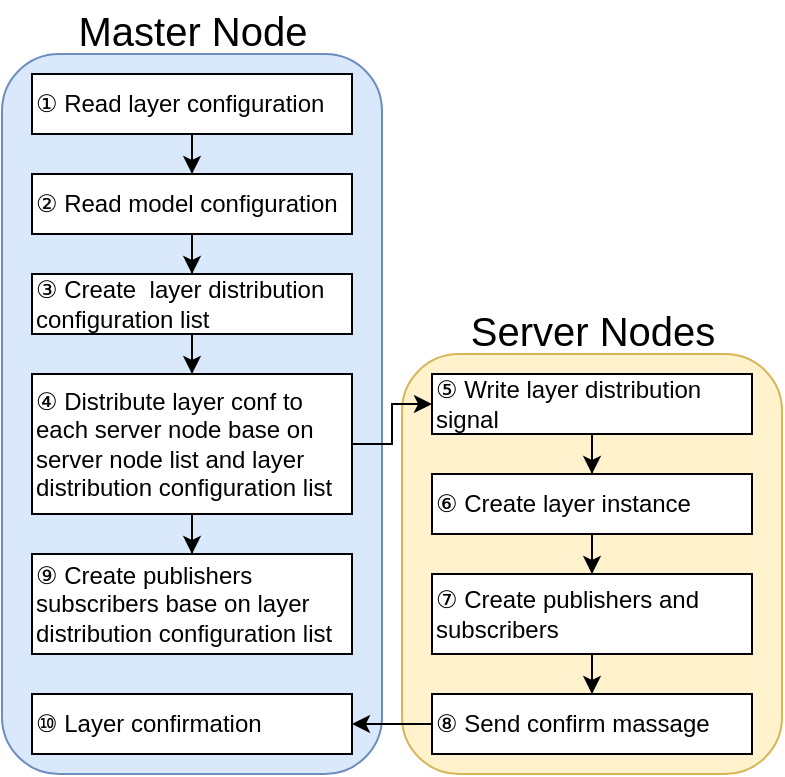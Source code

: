 <mxfile version="21.2.8" type="device">
  <diagram name="Page-1" id="Vn31Phi38d548Jd6JGEV">
    <mxGraphModel dx="1418" dy="820" grid="1" gridSize="10" guides="1" tooltips="1" connect="1" arrows="1" fold="1" page="1" pageScale="1" pageWidth="850" pageHeight="1100" math="0" shadow="0">
      <root>
        <mxCell id="0" />
        <mxCell id="1" parent="0" />
        <mxCell id="HSjvIxSosh0ikxAGgUQO-1" value="" style="rounded=1;whiteSpace=wrap;html=1;fillColor=#dae8fc;strokeColor=#6c8ebf;" parent="1" vertex="1">
          <mxGeometry x="50" y="40" width="190" height="360" as="geometry" />
        </mxCell>
        <mxCell id="HSjvIxSosh0ikxAGgUQO-3" value="" style="rounded=1;whiteSpace=wrap;html=1;fillColor=#fff2cc;strokeColor=#d6b656;" parent="1" vertex="1">
          <mxGeometry x="250" y="190" width="190" height="210" as="geometry" />
        </mxCell>
        <mxCell id="HSjvIxSosh0ikxAGgUQO-4" value="&lt;font style=&quot;font-size: 20px;&quot;&gt;Master Node&lt;/font&gt;" style="text;html=1;strokeColor=none;fillColor=none;align=center;verticalAlign=middle;whiteSpace=wrap;rounded=0;" parent="1" vertex="1">
          <mxGeometry x="82.5" y="13" width="125" height="30" as="geometry" />
        </mxCell>
        <mxCell id="HSjvIxSosh0ikxAGgUQO-5" value="&lt;font style=&quot;font-size: 20px;&quot;&gt;Server Nodes&lt;/font&gt;" style="text;html=1;strokeColor=none;fillColor=none;align=center;verticalAlign=middle;whiteSpace=wrap;rounded=0;" parent="1" vertex="1">
          <mxGeometry x="282.5" y="163" width="125" height="30" as="geometry" />
        </mxCell>
        <mxCell id="dOM9HWIBabcOR5BkwlwP-8" style="edgeStyle=orthogonalEdgeStyle;rounded=0;orthogonalLoop=1;jettySize=auto;html=1;entryX=0.5;entryY=0;entryDx=0;entryDy=0;" parent="1" source="HSjvIxSosh0ikxAGgUQO-7" target="dOM9HWIBabcOR5BkwlwP-1" edge="1">
          <mxGeometry relative="1" as="geometry" />
        </mxCell>
        <mxCell id="HSjvIxSosh0ikxAGgUQO-7" value="&lt;font style=&quot;font-size: 12px;&quot;&gt;①&amp;nbsp;Read layer configuration&lt;/font&gt;" style="rounded=0;whiteSpace=wrap;html=1;align=left;" parent="1" vertex="1">
          <mxGeometry x="65" y="50" width="160" height="30" as="geometry" />
        </mxCell>
        <mxCell id="HSjvIxSosh0ikxAGgUQO-9" value="&lt;font style=&quot;font-size: 12px;&quot;&gt;⑩&amp;nbsp;Layer confirmation&lt;/font&gt;" style="rounded=0;whiteSpace=wrap;html=1;align=left;" parent="1" vertex="1">
          <mxGeometry x="65" y="360" width="160" height="30" as="geometry" />
        </mxCell>
        <mxCell id="dOM9HWIBabcOR5BkwlwP-10" style="edgeStyle=orthogonalEdgeStyle;rounded=0;orthogonalLoop=1;jettySize=auto;html=1;entryX=0.5;entryY=0;entryDx=0;entryDy=0;" parent="1" source="dOM9HWIBabcOR5BkwlwP-1" target="dOM9HWIBabcOR5BkwlwP-2" edge="1">
          <mxGeometry relative="1" as="geometry" />
        </mxCell>
        <mxCell id="dOM9HWIBabcOR5BkwlwP-1" value="&lt;font style=&quot;font-size: 12px;&quot;&gt;②&amp;nbsp;Read model configuration&lt;/font&gt;" style="rounded=0;whiteSpace=wrap;html=1;align=left;" parent="1" vertex="1">
          <mxGeometry x="65" y="100" width="160" height="30" as="geometry" />
        </mxCell>
        <mxCell id="dOM9HWIBabcOR5BkwlwP-11" style="edgeStyle=orthogonalEdgeStyle;rounded=0;orthogonalLoop=1;jettySize=auto;html=1;" parent="1" source="dOM9HWIBabcOR5BkwlwP-2" target="dOM9HWIBabcOR5BkwlwP-3" edge="1">
          <mxGeometry relative="1" as="geometry" />
        </mxCell>
        <mxCell id="dOM9HWIBabcOR5BkwlwP-2" value="&lt;font style=&quot;font-size: 12px;&quot;&gt;③ Create&amp;nbsp; layer distribution configuration list&lt;/font&gt;" style="rounded=0;whiteSpace=wrap;html=1;align=left;" parent="1" vertex="1">
          <mxGeometry x="65" y="150" width="160" height="30" as="geometry" />
        </mxCell>
        <mxCell id="dOM9HWIBabcOR5BkwlwP-12" style="edgeStyle=orthogonalEdgeStyle;rounded=0;orthogonalLoop=1;jettySize=auto;html=1;entryX=0;entryY=0.5;entryDx=0;entryDy=0;" parent="1" source="dOM9HWIBabcOR5BkwlwP-3" target="dOM9HWIBabcOR5BkwlwP-4" edge="1">
          <mxGeometry relative="1" as="geometry" />
        </mxCell>
        <mxCell id="4NC7xafMKUF_hPEPK5Oz-4" style="edgeStyle=orthogonalEdgeStyle;rounded=0;orthogonalLoop=1;jettySize=auto;html=1;entryX=0.5;entryY=0;entryDx=0;entryDy=0;" parent="1" source="dOM9HWIBabcOR5BkwlwP-3" target="4NC7xafMKUF_hPEPK5Oz-1" edge="1">
          <mxGeometry relative="1" as="geometry" />
        </mxCell>
        <mxCell id="dOM9HWIBabcOR5BkwlwP-3" value="&lt;font style=&quot;font-size: 12px;&quot;&gt;④&amp;nbsp;Distribute layer conf to each server node base on server node list and layer distribution configuration list&lt;/font&gt;" style="rounded=0;whiteSpace=wrap;html=1;align=left;" parent="1" vertex="1">
          <mxGeometry x="65" y="200" width="160" height="70" as="geometry" />
        </mxCell>
        <mxCell id="dOM9HWIBabcOR5BkwlwP-13" style="edgeStyle=orthogonalEdgeStyle;rounded=0;orthogonalLoop=1;jettySize=auto;html=1;" parent="1" source="dOM9HWIBabcOR5BkwlwP-4" target="dOM9HWIBabcOR5BkwlwP-5" edge="1">
          <mxGeometry relative="1" as="geometry" />
        </mxCell>
        <mxCell id="dOM9HWIBabcOR5BkwlwP-4" value="&lt;font style=&quot;font-size: 12px;&quot;&gt;⑤&amp;nbsp;Write layer distribution signal&lt;/font&gt;" style="rounded=0;whiteSpace=wrap;html=1;align=left;" parent="1" vertex="1">
          <mxGeometry x="265" y="200" width="160" height="30" as="geometry" />
        </mxCell>
        <mxCell id="4NC7xafMKUF_hPEPK5Oz-5" style="edgeStyle=orthogonalEdgeStyle;rounded=0;orthogonalLoop=1;jettySize=auto;html=1;entryX=0.5;entryY=0;entryDx=0;entryDy=0;" parent="1" source="dOM9HWIBabcOR5BkwlwP-5" target="4NC7xafMKUF_hPEPK5Oz-3" edge="1">
          <mxGeometry relative="1" as="geometry" />
        </mxCell>
        <mxCell id="dOM9HWIBabcOR5BkwlwP-5" value="&lt;font style=&quot;font-size: 12px;&quot;&gt;⑥&amp;nbsp;Create layer instance&lt;/font&gt;" style="rounded=0;whiteSpace=wrap;html=1;align=left;" parent="1" vertex="1">
          <mxGeometry x="265" y="250" width="160" height="30" as="geometry" />
        </mxCell>
        <mxCell id="dOM9HWIBabcOR5BkwlwP-15" style="edgeStyle=orthogonalEdgeStyle;rounded=0;orthogonalLoop=1;jettySize=auto;html=1;entryX=1;entryY=0.5;entryDx=0;entryDy=0;" parent="1" source="dOM9HWIBabcOR5BkwlwP-6" target="HSjvIxSosh0ikxAGgUQO-9" edge="1">
          <mxGeometry relative="1" as="geometry" />
        </mxCell>
        <mxCell id="dOM9HWIBabcOR5BkwlwP-6" value="&lt;font style=&quot;font-size: 12px;&quot;&gt;⑧&amp;nbsp;Send confirm massage&lt;/font&gt;" style="rounded=0;whiteSpace=wrap;html=1;align=left;" parent="1" vertex="1">
          <mxGeometry x="265" y="360" width="160" height="30" as="geometry" />
        </mxCell>
        <mxCell id="4NC7xafMKUF_hPEPK5Oz-1" value="&lt;font style=&quot;font-size: 12px;&quot;&gt;⑨ Create publishers subscribers base on&amp;nbsp;&lt;/font&gt;layer distribution configuration list" style="rounded=0;whiteSpace=wrap;html=1;align=left;" parent="1" vertex="1">
          <mxGeometry x="65" y="290" width="160" height="50" as="geometry" />
        </mxCell>
        <mxCell id="4NC7xafMKUF_hPEPK5Oz-6" style="edgeStyle=orthogonalEdgeStyle;rounded=0;orthogonalLoop=1;jettySize=auto;html=1;entryX=0.5;entryY=0;entryDx=0;entryDy=0;" parent="1" source="4NC7xafMKUF_hPEPK5Oz-3" target="dOM9HWIBabcOR5BkwlwP-6" edge="1">
          <mxGeometry relative="1" as="geometry" />
        </mxCell>
        <mxCell id="4NC7xafMKUF_hPEPK5Oz-3" value="&lt;font style=&quot;font-size: 12px;&quot;&gt;⑦ Create publishers and subscribers&lt;/font&gt;" style="rounded=0;whiteSpace=wrap;html=1;align=left;" parent="1" vertex="1">
          <mxGeometry x="265" y="300" width="160" height="40" as="geometry" />
        </mxCell>
      </root>
    </mxGraphModel>
  </diagram>
</mxfile>
